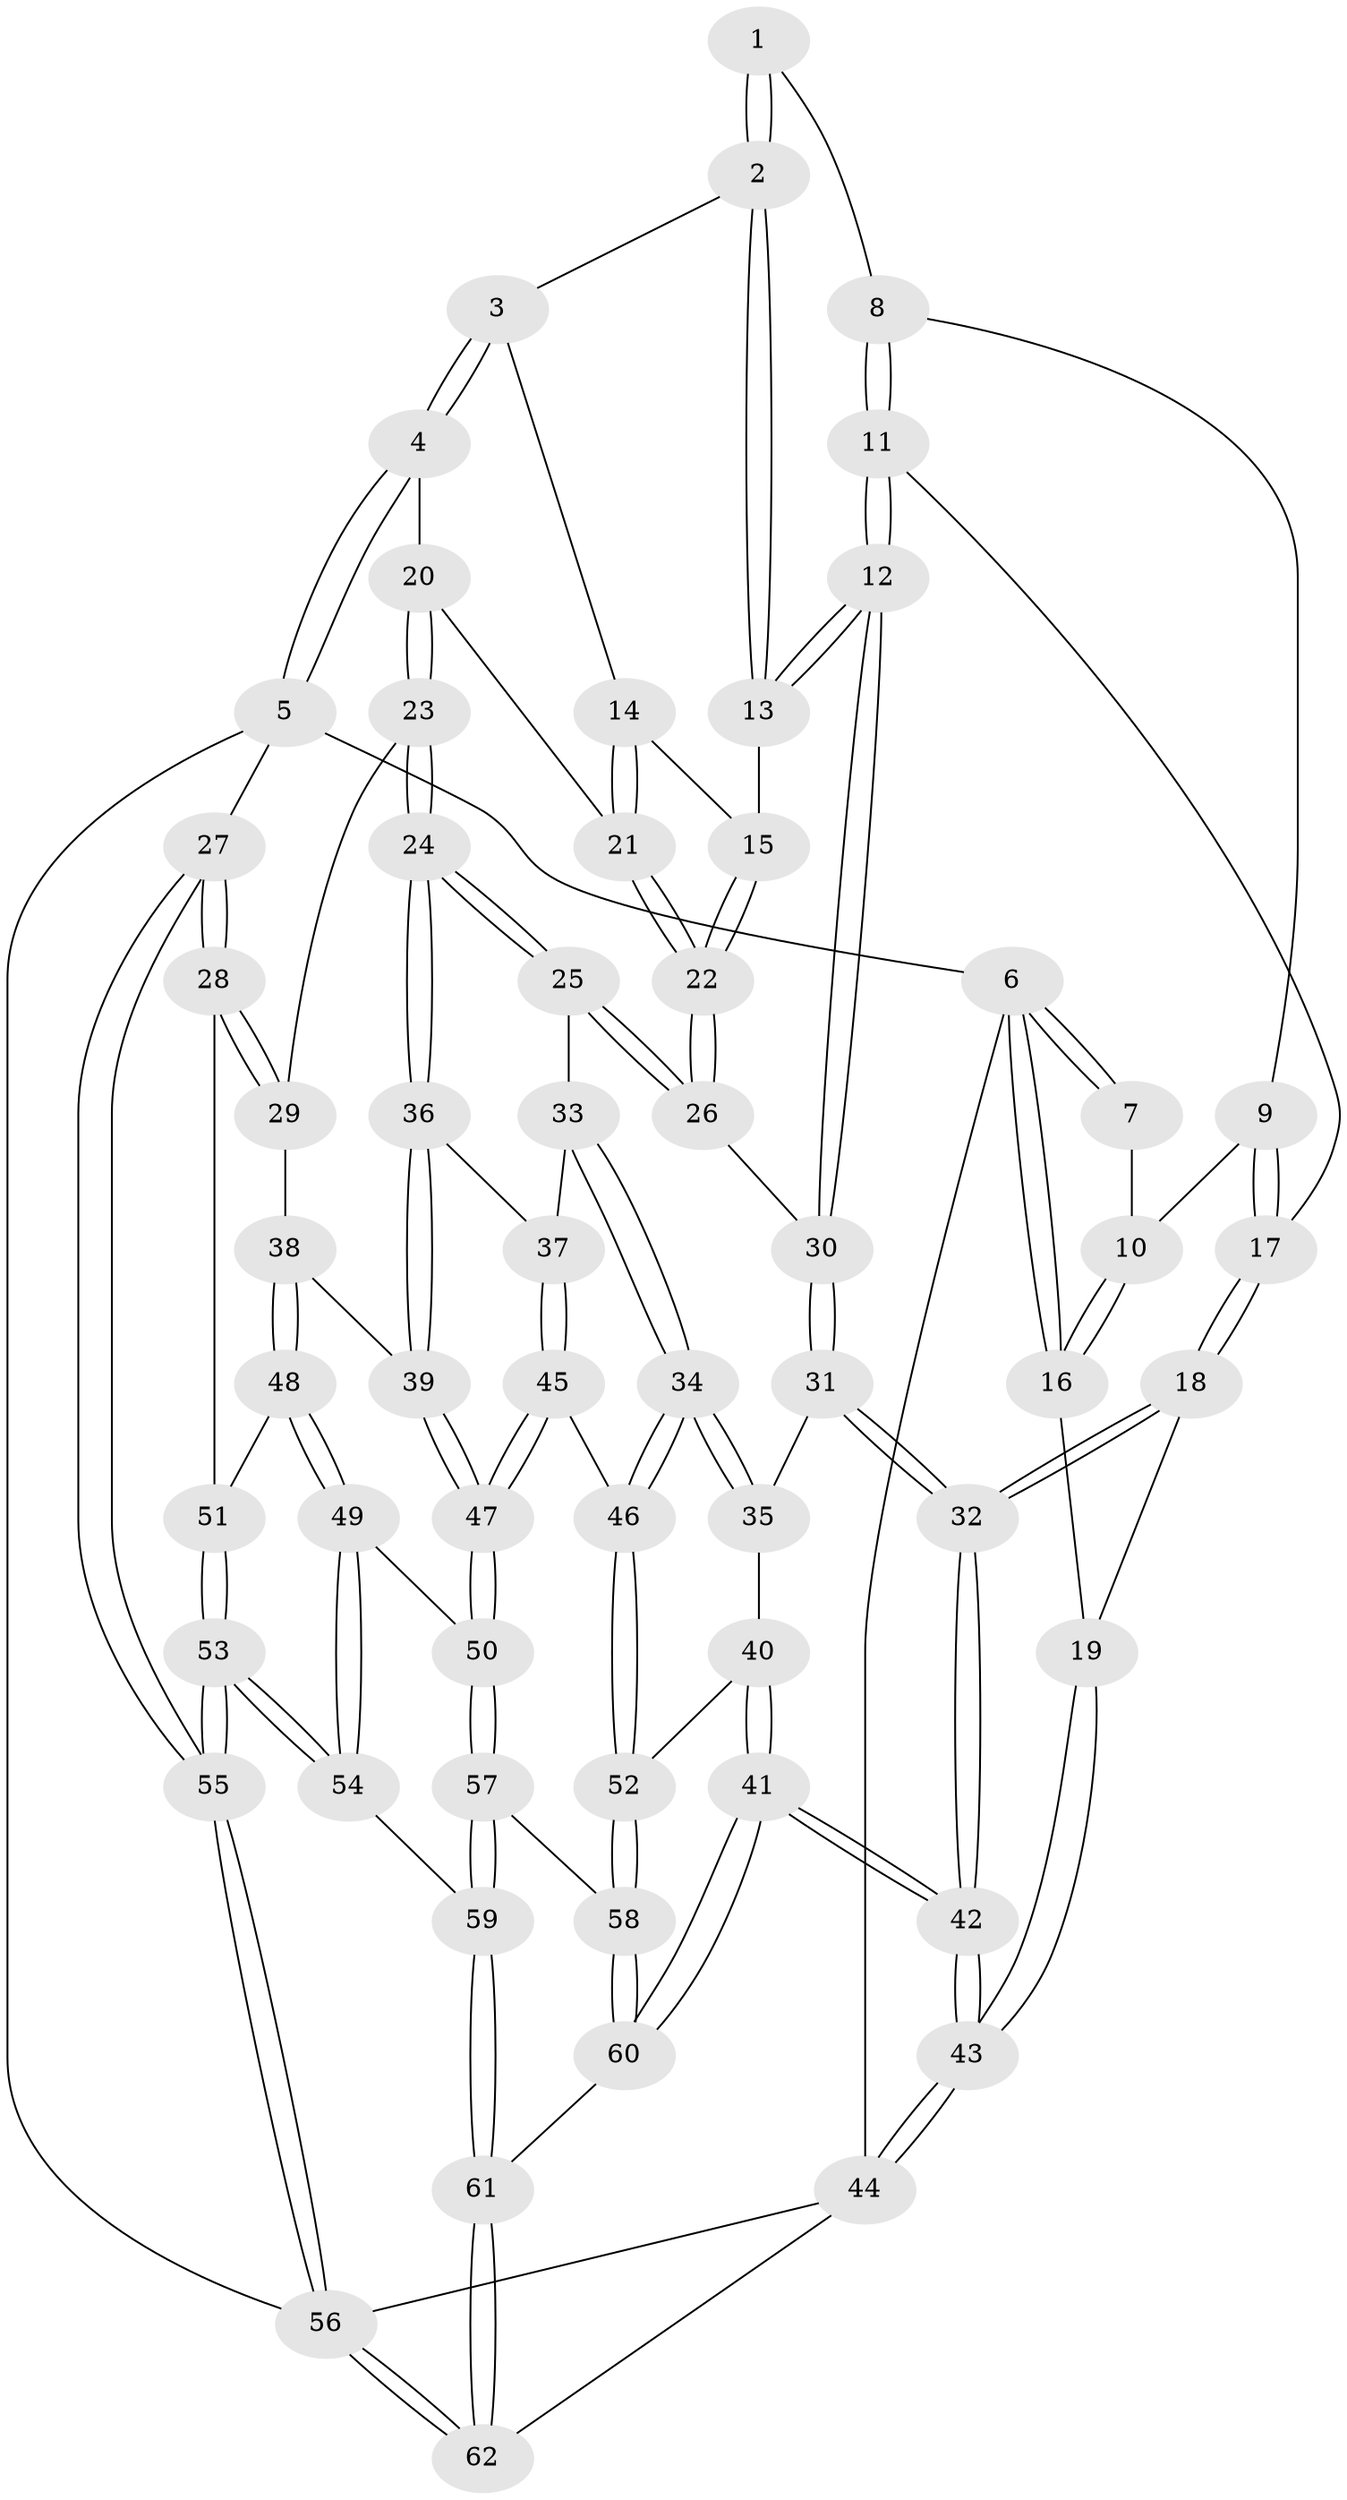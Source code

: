 // Generated by graph-tools (version 1.1) at 2025/00/03/09/25 05:00:35]
// undirected, 62 vertices, 152 edges
graph export_dot {
graph [start="1"]
  node [color=gray90,style=filled];
  1 [pos="+0.20804308048875436+0"];
  2 [pos="+0.5991329509054721+0"];
  3 [pos="+0.6744542736045152+0"];
  4 [pos="+0.8569710318319509+0"];
  5 [pos="+1+0"];
  6 [pos="+0+0"];
  7 [pos="+0+0"];
  8 [pos="+0.21266054919169072+0"];
  9 [pos="+0.09135688621416407+0.11060568288562707"];
  10 [pos="+0.07677956334529505+0.1047503886506286"];
  11 [pos="+0.3031238847444353+0.1509308061098913"];
  12 [pos="+0.3737369276941751+0.17583554697677592"];
  13 [pos="+0.41971181080286907+0.13559534496038475"];
  14 [pos="+0.5708690799701474+0.1699137902017749"];
  15 [pos="+0.5203292180197715+0.16788296322432456"];
  16 [pos="+0+0.11551410873061019"];
  17 [pos="+0.15055061865045802+0.196183412268286"];
  18 [pos="+0.1292258576807892+0.23914014850206708"];
  19 [pos="+0+0.2935119823026789"];
  20 [pos="+0.716926038035598+0.14456924030987064"];
  21 [pos="+0.6049250202803728+0.1834495780911542"];
  22 [pos="+0.5810949564274096+0.265521354384292"];
  23 [pos="+0.7211939446633069+0.3220011910956997"];
  24 [pos="+0.6869593954894796+0.3397461385199559"];
  25 [pos="+0.6233826848667532+0.3396164751411243"];
  26 [pos="+0.5810848328817365+0.3119448454282636"];
  27 [pos="+1+0.30733591895657175"];
  28 [pos="+0.9601918347933861+0.3772772495895274"];
  29 [pos="+0.784403936868596+0.3407519777574289"];
  30 [pos="+0.3989125912699248+0.29212458660234647"];
  31 [pos="+0.37840834729634065+0.35053022182041454"];
  32 [pos="+0.16777429030699148+0.4180807896895157"];
  33 [pos="+0.5939403706230985+0.3855235302222971"];
  34 [pos="+0.5097797119101395+0.49001357425400033"];
  35 [pos="+0.3960451927780509+0.39199280657182034"];
  36 [pos="+0.6830297881732488+0.48671227264804406"];
  37 [pos="+0.6324683259407164+0.503888096324719"];
  38 [pos="+0.7394865832638502+0.5118415285351725"];
  39 [pos="+0.6922838093478488+0.495283672422909"];
  40 [pos="+0.3471486957859209+0.5232539350106247"];
  41 [pos="+0.02458403316513165+0.8509352611854714"];
  42 [pos="+0+0.9054988320674052"];
  43 [pos="+0+0.9208557699847794"];
  44 [pos="+0+1"];
  45 [pos="+0.5625802907129358+0.5403894498848263"];
  46 [pos="+0.5242645256096461+0.5401352525029208"];
  47 [pos="+0.6724238844336614+0.612948956201293"];
  48 [pos="+0.7891839965312291+0.5403236081644704"];
  49 [pos="+0.7688473693874972+0.5818167332780745"];
  50 [pos="+0.674759929162388+0.6165007924955871"];
  51 [pos="+0.8752247326390369+0.5059270264737613"];
  52 [pos="+0.5068581449764333+0.5722692594672167"];
  53 [pos="+0.9230339622579201+0.7728531262274295"];
  54 [pos="+0.8102211932441533+0.7319292910235902"];
  55 [pos="+1+1"];
  56 [pos="+1+1"];
  57 [pos="+0.6643552990177812+0.7018524430769687"];
  58 [pos="+0.4746892411632747+0.6877173658603299"];
  59 [pos="+0.6973896149813313+0.7372900004488011"];
  60 [pos="+0.42443712237042197+0.73712090507144"];
  61 [pos="+0.6294394074811696+0.9070984703502959"];
  62 [pos="+0.6778826970462374+1"];
  1 -- 2;
  1 -- 2;
  1 -- 8;
  2 -- 3;
  2 -- 13;
  2 -- 13;
  3 -- 4;
  3 -- 4;
  3 -- 14;
  4 -- 5;
  4 -- 5;
  4 -- 20;
  5 -- 6;
  5 -- 27;
  5 -- 56;
  6 -- 7;
  6 -- 7;
  6 -- 16;
  6 -- 16;
  6 -- 44;
  7 -- 10;
  8 -- 9;
  8 -- 11;
  8 -- 11;
  9 -- 10;
  9 -- 17;
  9 -- 17;
  10 -- 16;
  10 -- 16;
  11 -- 12;
  11 -- 12;
  11 -- 17;
  12 -- 13;
  12 -- 13;
  12 -- 30;
  12 -- 30;
  13 -- 15;
  14 -- 15;
  14 -- 21;
  14 -- 21;
  15 -- 22;
  15 -- 22;
  16 -- 19;
  17 -- 18;
  17 -- 18;
  18 -- 19;
  18 -- 32;
  18 -- 32;
  19 -- 43;
  19 -- 43;
  20 -- 21;
  20 -- 23;
  20 -- 23;
  21 -- 22;
  21 -- 22;
  22 -- 26;
  22 -- 26;
  23 -- 24;
  23 -- 24;
  23 -- 29;
  24 -- 25;
  24 -- 25;
  24 -- 36;
  24 -- 36;
  25 -- 26;
  25 -- 26;
  25 -- 33;
  26 -- 30;
  27 -- 28;
  27 -- 28;
  27 -- 55;
  27 -- 55;
  28 -- 29;
  28 -- 29;
  28 -- 51;
  29 -- 38;
  30 -- 31;
  30 -- 31;
  31 -- 32;
  31 -- 32;
  31 -- 35;
  32 -- 42;
  32 -- 42;
  33 -- 34;
  33 -- 34;
  33 -- 37;
  34 -- 35;
  34 -- 35;
  34 -- 46;
  34 -- 46;
  35 -- 40;
  36 -- 37;
  36 -- 39;
  36 -- 39;
  37 -- 45;
  37 -- 45;
  38 -- 39;
  38 -- 48;
  38 -- 48;
  39 -- 47;
  39 -- 47;
  40 -- 41;
  40 -- 41;
  40 -- 52;
  41 -- 42;
  41 -- 42;
  41 -- 60;
  41 -- 60;
  42 -- 43;
  42 -- 43;
  43 -- 44;
  43 -- 44;
  44 -- 62;
  44 -- 56;
  45 -- 46;
  45 -- 47;
  45 -- 47;
  46 -- 52;
  46 -- 52;
  47 -- 50;
  47 -- 50;
  48 -- 49;
  48 -- 49;
  48 -- 51;
  49 -- 50;
  49 -- 54;
  49 -- 54;
  50 -- 57;
  50 -- 57;
  51 -- 53;
  51 -- 53;
  52 -- 58;
  52 -- 58;
  53 -- 54;
  53 -- 54;
  53 -- 55;
  53 -- 55;
  54 -- 59;
  55 -- 56;
  55 -- 56;
  56 -- 62;
  56 -- 62;
  57 -- 58;
  57 -- 59;
  57 -- 59;
  58 -- 60;
  58 -- 60;
  59 -- 61;
  59 -- 61;
  60 -- 61;
  61 -- 62;
  61 -- 62;
}
